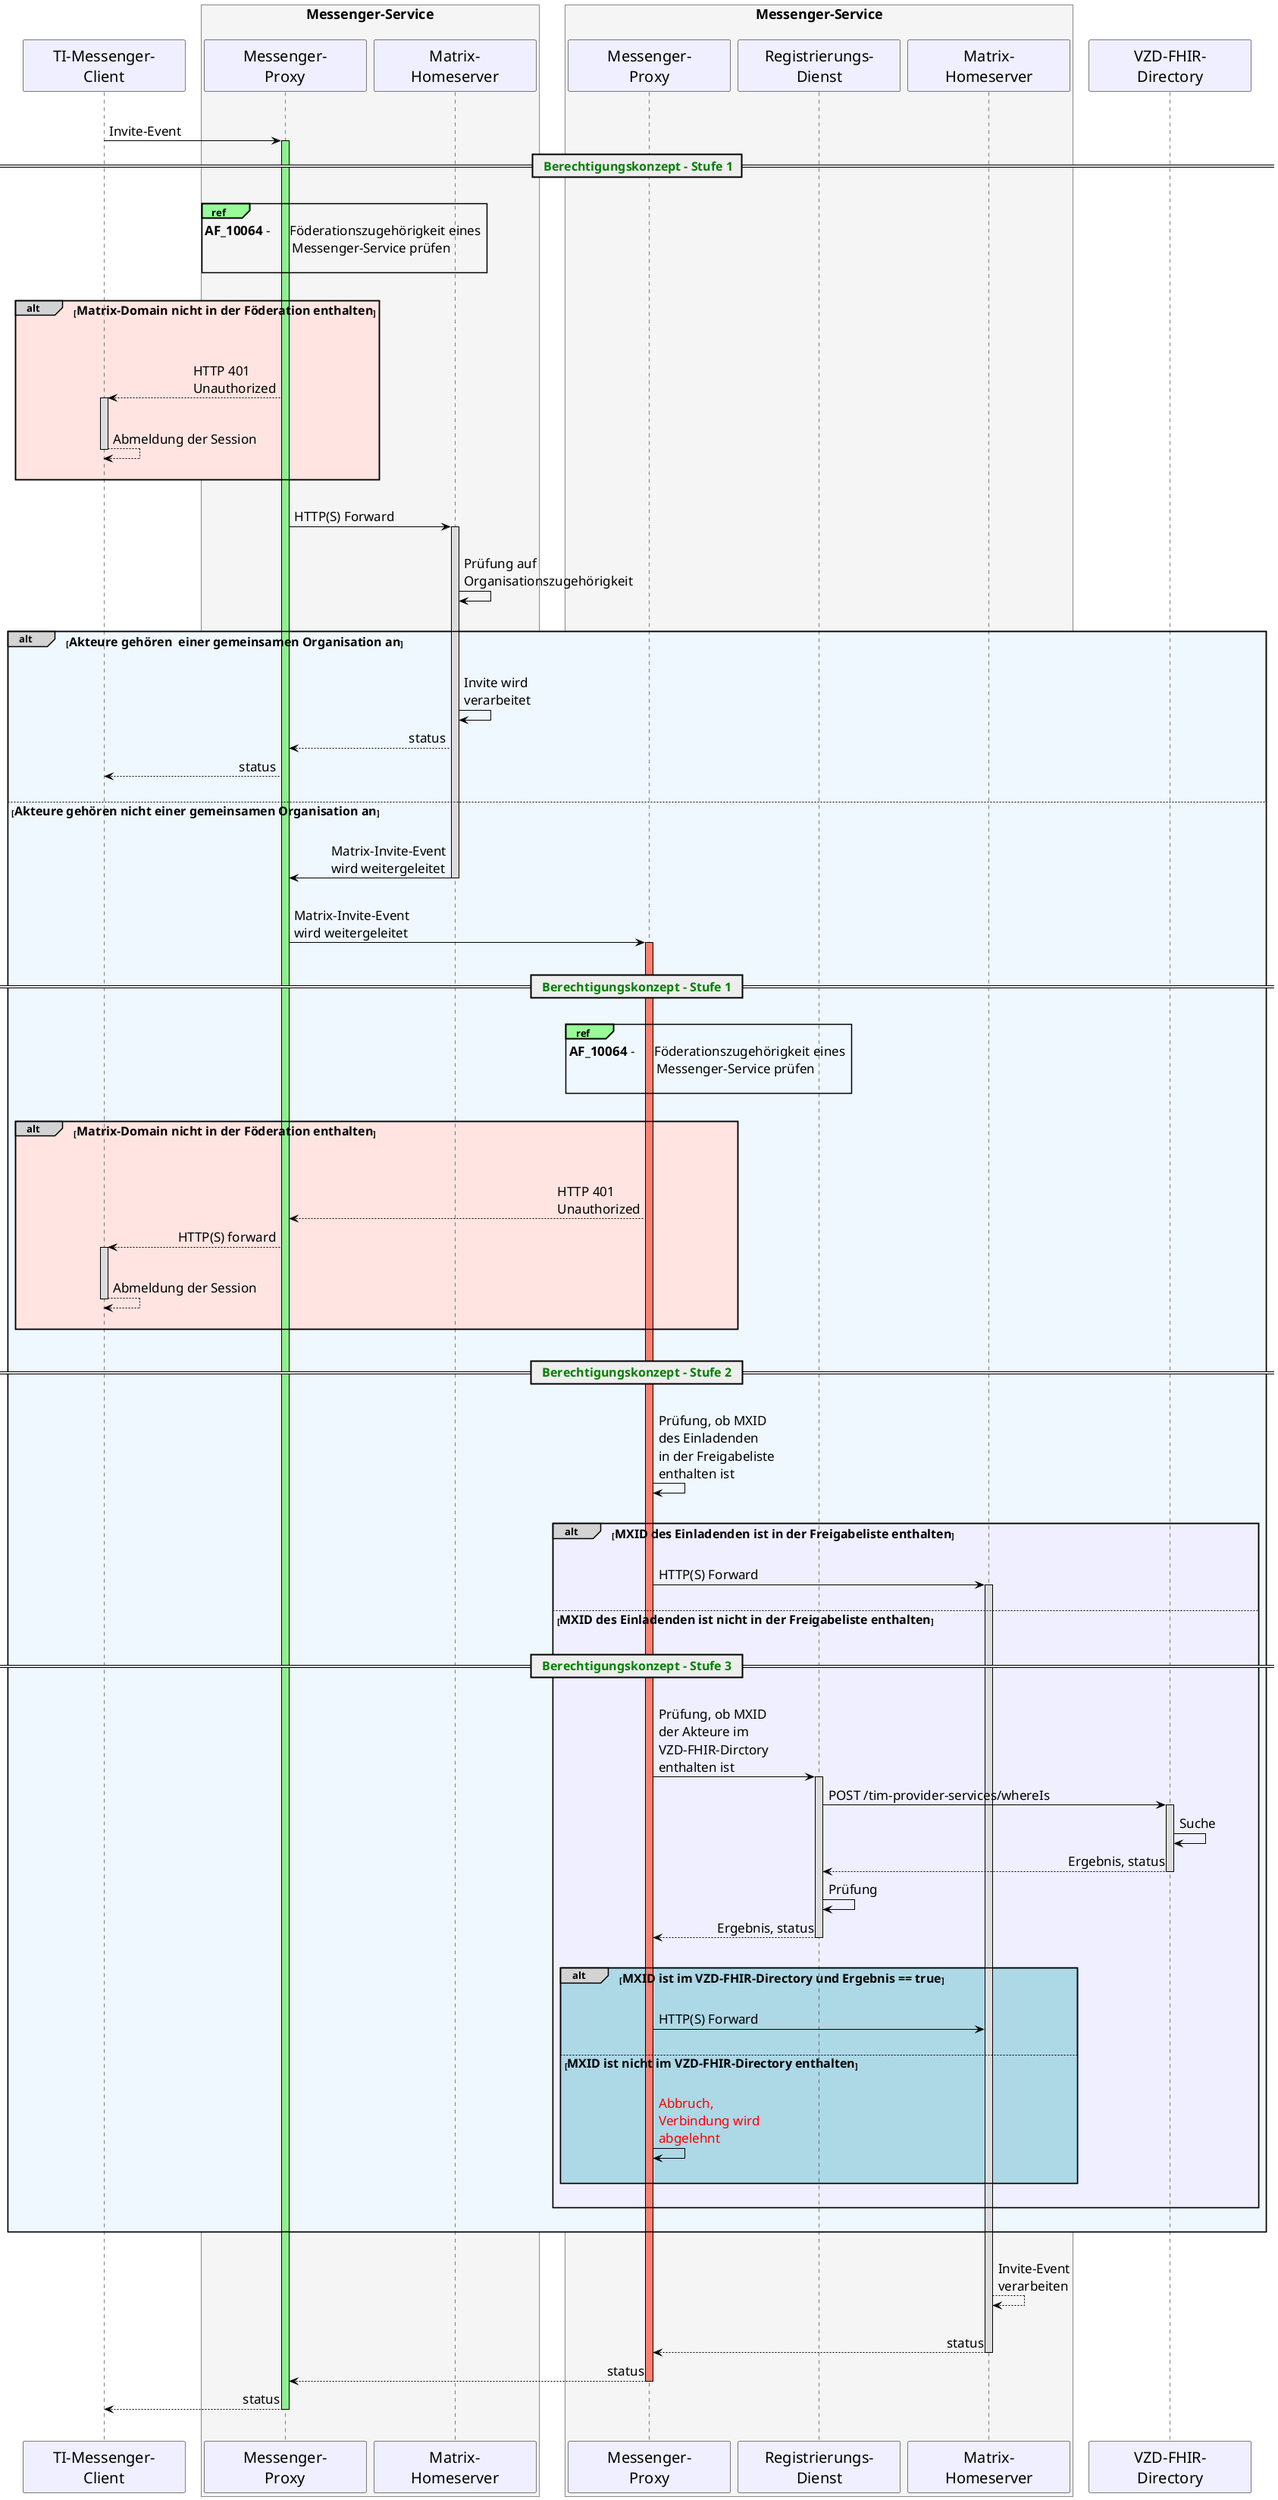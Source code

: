 /' 
# TI-Messenger 1.1
# TI-Messenger-Dienst
# Sequence Diagram
# Name: Stufen der Berechtigungsprüfung
'/

@startuml
skinparam sequenceMessageAlign direction
skinparam minClassWidth 200
skinparam BoxPadding 15
skinparam sequenceReferenceHeaderBackgroundColor palegreen
scale max 2048 width

skinparam sequence {
ArrowColor black
ArrowFontSize 17
ActorBorderColor black
LifeLineBorderColor black
LifeLineBackgroundColor Gainsboro

ParticipantBorderColor Motivation
ParticipantBackgroundColor Motivation
ParticipantFontName Impact
ParticipantFontSize 20
ParticipantFontColor black
ParticipantBorderColor Black
ParticipantBackgroundColor MOTIVATION

ActorBackgroundColor Gainsboro
ActorFontColor black
ActorFontSize 20
ActorFontName Aapex
}
      participant C as "TI-Messenger-\nClient"
      box <size:18>Messenger-Service\n #WhiteSmoke
      participant MP as "Messenger-\nProxy"
      participant MH as "Matrix-\nHomeserver"
      end box
      box <size:18>Messenger-Service\n #WhiteSmoke
      participant MP2 as "Messenger-\nProxy"
      participant RD2 as "Registrierungs-\nDienst"
      participant MH2 as "Matrix-\nHomeserver"
      end box
      participant VZD as "VZD-FHIR-\nDirectory"

|||
C->MP: Invite-Event
 activate MP #LIGHTGREEN

== <font color=green><size:16>  Berechtigungskonzept - Stufe 1</size></font> == 
    |||
      ref over MP, MP: <size:17>**AF_10064** - \tFöderationszugehörigkeit eines \n<size:17>        \tMessenger-Service prüfen</size>\n 
    |||

alt#LightGrey #MISTYROSE  <size:16>Matrix-Domain nicht in der Föderation enthalten</size>
|||
    |||
    MP-->C: HTTP 401 \nUnauthorized
     activate C
    |||
    C-->C: Abmeldung der Session
     deactivate C
|||
end

|||
MP->MH: HTTP(S) Forward
 activate MH

|||
MH->MH: Prüfung auf \nOrganisationszugehörigkeit

|||
   alt#LightGrey #AliceBlue <size:16>Akteure gehören  einer gemeinsamen Organisation an</size> 
   |||
      MH->MH: Invite wird \nverarbeitet 
      MH-->MP: status
      MP-->C: status
      |||

   else <size:16>Akteure gehören nicht einer gemeinsamen Organisation an</size>
   |||
      MH->MP: Matrix-Invite-Event \nwird weitergeleitet
      deactivate MH
      |||
      MP->MP2: Matrix-Invite-Event \nwird weitergeleitet
      activate MP2 #SALMON
      
      |||
          == <font color=green><size:16>  Berechtigungskonzept - Stufe 1</size></font>  ==
      |||

        ref over MP2, MP2: <size:17>**AF_10064** - \tFöderationszugehörigkeit eines \n<size:17>        \tMessenger-Service prüfen</size>\n 
        |||
     
        alt#LightGrey #MISTYROSE  <size:16>Matrix-Domain nicht in der Föderation enthalten</size>
        |||
            |||
            MP2-->MP: HTTP 401 \nUnauthorized
            MP-->C: HTTP(S) forward
             activate C
            |||
            C-->C: Abmeldung der Session
             deactivate C
        |||
        end
       
        |||
        == <font color=green><size:16>  Berechtigungskonzept - Stufe 2</size></font>  ==     
       
         activate MP2
        MP2->MP2: \nPrüfung, ob MXID \ndes Einladenden \nin der Freigabeliste \nenthalten ist
        |||
          
          alt#LightGrey #MOTIVATION  <size:16>MXID des Einladenden ist in der Freigabeliste enthalten</size>
          |||
             MP2->MH2: HTTP(S) Forward
              activate MH2
          |||
             else <size:16>MXID des Einladenden ist nicht in der Freigabeliste enthalten</size>
             |||
                == <font color=green><size:16>  Berechtigungskonzept - Stufe 3</size></font>  ==
                MP2->RD2: \nPrüfung, ob MXID \nder Akteure im \nVZD-FHIR-Dirctory \nenthalten ist
                 activate RD2
                RD2->VZD: POST /tim-provider-services/whereIs
                 activate VZD
                VZD->VZD: Suche
                VZD-->RD2: Ergebnis, status
                 deactivate VZD
                RD2->RD2: Prüfung 
                RD2-->MP2: Ergebnis, status
                 deactivate RD2
             |||
                alt#LightGrey #LightBlue  <size:16>MXID ist im VZD-FHIR-Directory und Ergebnis == true</size>
                |||
                  MP2->MH2: HTTP(S) Forward
                |||
                  else <size:16>MXID ist nicht im VZD-FHIR-Directory enthalten</size>
                  |||
                    MP2->MP2: <font color=red>Abbruch, \n<font color=red>Verbindung wird \n<font color=red>abgelehnt</font>
                  |||
                end
                |||
          end
          |||
   end
   |||


MH2-->MH2: Invite-Event \nverarbeiten
|||
MH2-->MP2: status
deactivate MH2
MP2-->MP: status
deactivate MP2

MP-->C: status
deactivate MP

|||
